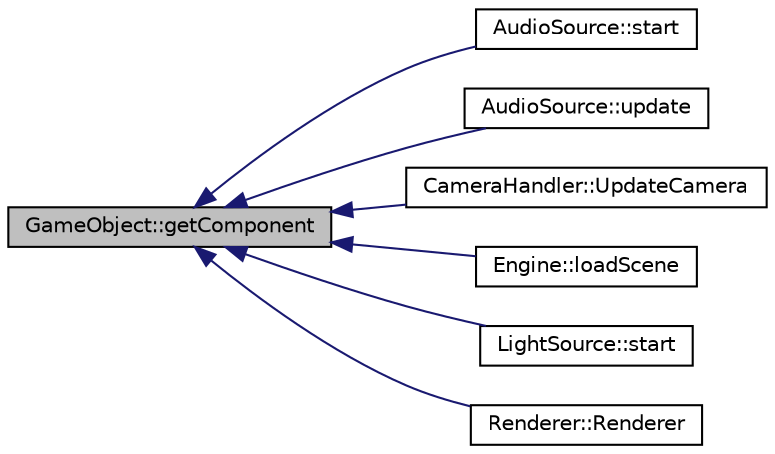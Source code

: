 digraph "GameObject::getComponent"
{
  edge [fontname="Helvetica",fontsize="10",labelfontname="Helvetica",labelfontsize="10"];
  node [fontname="Helvetica",fontsize="10",shape=record];
  rankdir="LR";
  Node5 [label="GameObject::getComponent",height=0.2,width=0.4,color="black", fillcolor="grey75", style="filled", fontcolor="black"];
  Node5 -> Node6 [dir="back",color="midnightblue",fontsize="10",style="solid",fontname="Helvetica"];
  Node6 [label="AudioSource::start",height=0.2,width=0.4,color="black", fillcolor="white", style="filled",URL="$class_audio_source.html#a6d1aa7d3f704a9264b2877be2a99e9a1"];
  Node5 -> Node7 [dir="back",color="midnightblue",fontsize="10",style="solid",fontname="Helvetica"];
  Node7 [label="AudioSource::update",height=0.2,width=0.4,color="black", fillcolor="white", style="filled",URL="$class_audio_source.html#acb9ed5f614745f447fe35745f638be93"];
  Node5 -> Node8 [dir="back",color="midnightblue",fontsize="10",style="solid",fontname="Helvetica"];
  Node8 [label="CameraHandler::UpdateCamera",height=0.2,width=0.4,color="black", fillcolor="white", style="filled",URL="$class_camera_handler.html#a45dc996a15d52ba92d64df52e86e8306"];
  Node5 -> Node9 [dir="back",color="midnightblue",fontsize="10",style="solid",fontname="Helvetica"];
  Node9 [label="Engine::loadScene",height=0.2,width=0.4,color="black", fillcolor="white", style="filled",URL="$class_engine.html#a7acc08d07a4abd266a81b1be981b6c47"];
  Node5 -> Node10 [dir="back",color="midnightblue",fontsize="10",style="solid",fontname="Helvetica"];
  Node10 [label="LightSource::start",height=0.2,width=0.4,color="black", fillcolor="white", style="filled",URL="$class_light_source.html#aa5a774e875e1498228cb68ccff7ac6b1"];
  Node5 -> Node11 [dir="back",color="midnightblue",fontsize="10",style="solid",fontname="Helvetica"];
  Node11 [label="Renderer::Renderer",height=0.2,width=0.4,color="black", fillcolor="white", style="filled",URL="$class_renderer.html#aab16b9ba63fb38f2c5ea7db11dbfc1bf"];
}
